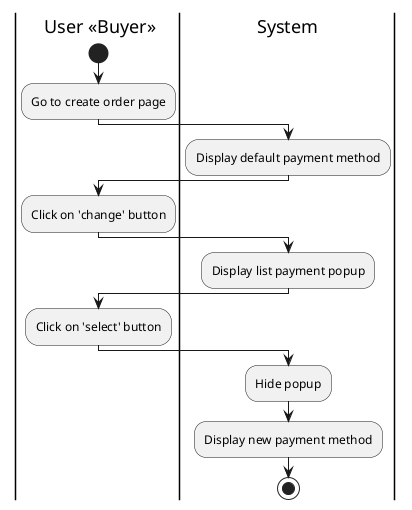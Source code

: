 @startuml
|Buyer| User <<Buyer>>
|System|

|Buyer|
start
:Go to create order page;
|System|
:Display default payment method;
|Buyer|
:Click on 'change' button;
|System|
:Display list payment popup;
|Buyer|
:Click on 'select' button;
|System|
:Hide popup;
|System|
:Display new payment method;
stop
@enduml
